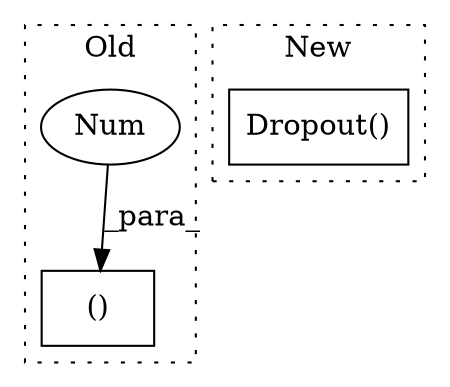 digraph G {
subgraph cluster0 {
1 [label="()" a="54" s="720" l="3" shape="box"];
3 [label="Num" a="76" s="722" l="1" shape="ellipse"];
label = "Old";
style="dotted";
}
subgraph cluster1 {
2 [label="Dropout()" a="75" s="1216,1230" l="11,1" shape="box"];
label = "New";
style="dotted";
}
3 -> 1 [label="_para_"];
}